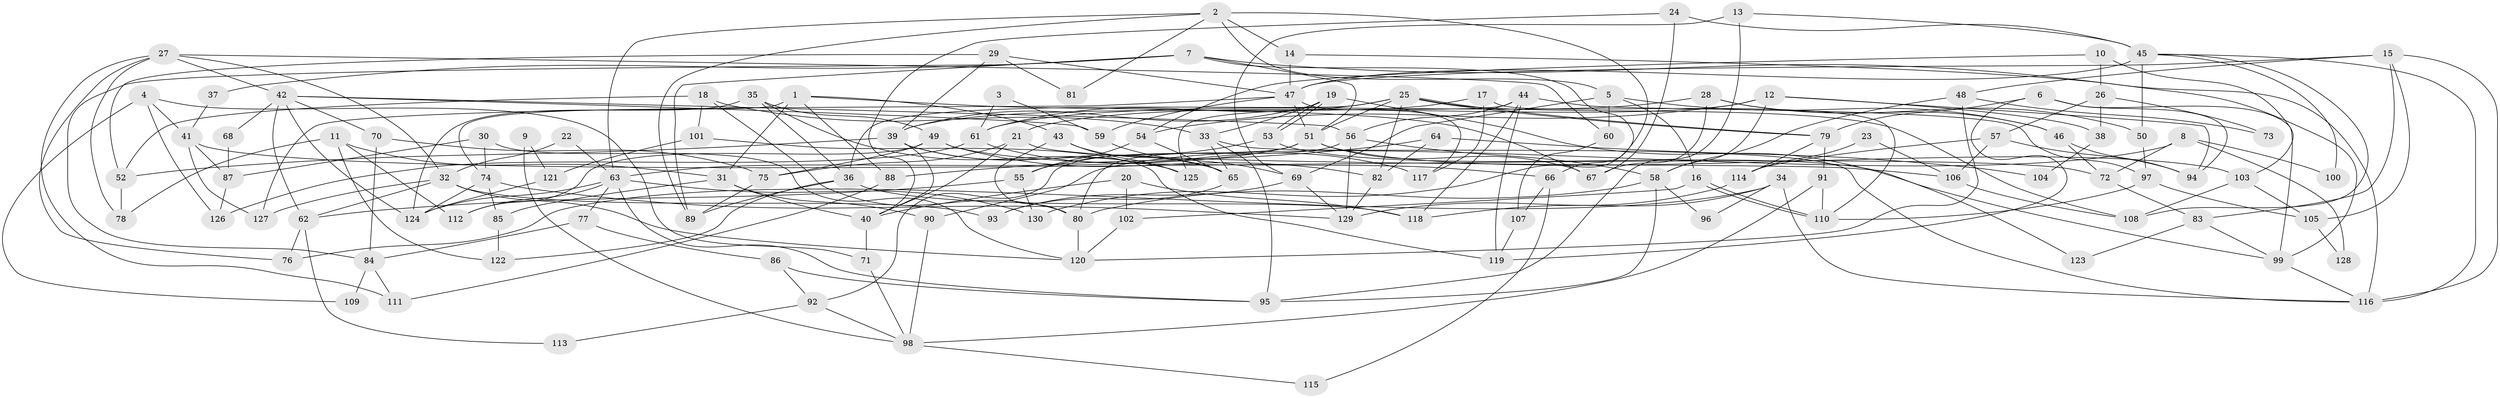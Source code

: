 // coarse degree distribution, {7: 0.1346153846153846, 14: 0.019230769230769232, 6: 0.09615384615384616, 5: 0.038461538461538464, 4: 0.15384615384615385, 9: 0.057692307692307696, 17: 0.019230769230769232, 8: 0.15384615384615385, 10: 0.038461538461538464, 11: 0.038461538461538464, 2: 0.11538461538461539, 3: 0.1346153846153846}
// Generated by graph-tools (version 1.1) at 2025/50/03/04/25 22:50:48]
// undirected, 130 vertices, 260 edges
graph export_dot {
  node [color=gray90,style=filled];
  1;
  2;
  3;
  4;
  5;
  6;
  7;
  8;
  9;
  10;
  11;
  12;
  13;
  14;
  15;
  16;
  17;
  18;
  19;
  20;
  21;
  22;
  23;
  24;
  25;
  26;
  27;
  28;
  29;
  30;
  31;
  32;
  33;
  34;
  35;
  36;
  37;
  38;
  39;
  40;
  41;
  42;
  43;
  44;
  45;
  46;
  47;
  48;
  49;
  50;
  51;
  52;
  53;
  54;
  55;
  56;
  57;
  58;
  59;
  60;
  61;
  62;
  63;
  64;
  65;
  66;
  67;
  68;
  69;
  70;
  71;
  72;
  73;
  74;
  75;
  76;
  77;
  78;
  79;
  80;
  81;
  82;
  83;
  84;
  85;
  86;
  87;
  88;
  89;
  90;
  91;
  92;
  93;
  94;
  95;
  96;
  97;
  98;
  99;
  100;
  101;
  102;
  103;
  104;
  105;
  106;
  107;
  108;
  109;
  110;
  111;
  112;
  113;
  114;
  115;
  116;
  117;
  118;
  119;
  120;
  121;
  122;
  123;
  124;
  125;
  126;
  127;
  128;
  129;
  130;
  1 -- 74;
  1 -- 43;
  1 -- 31;
  1 -- 67;
  1 -- 88;
  2 -- 63;
  2 -- 14;
  2 -- 5;
  2 -- 81;
  2 -- 89;
  2 -- 130;
  3 -- 61;
  3 -- 59;
  4 -- 41;
  4 -- 126;
  4 -- 71;
  4 -- 109;
  5 -- 69;
  5 -- 16;
  5 -- 46;
  5 -- 60;
  6 -- 119;
  6 -- 94;
  6 -- 79;
  6 -- 99;
  7 -- 89;
  7 -- 51;
  7 -- 37;
  7 -- 66;
  7 -- 84;
  7 -- 116;
  8 -- 72;
  8 -- 90;
  8 -- 100;
  8 -- 128;
  9 -- 121;
  9 -- 98;
  10 -- 103;
  10 -- 54;
  10 -- 26;
  11 -- 112;
  11 -- 78;
  11 -- 31;
  11 -- 122;
  12 -- 58;
  12 -- 54;
  12 -- 21;
  12 -- 38;
  12 -- 94;
  13 -- 45;
  13 -- 69;
  13 -- 95;
  14 -- 99;
  14 -- 47;
  15 -- 47;
  15 -- 116;
  15 -- 48;
  15 -- 83;
  15 -- 105;
  16 -- 110;
  16 -- 110;
  16 -- 102;
  17 -- 110;
  17 -- 39;
  17 -- 117;
  18 -- 52;
  18 -- 80;
  18 -- 33;
  18 -- 101;
  19 -- 33;
  19 -- 53;
  19 -- 53;
  19 -- 39;
  19 -- 123;
  20 -- 40;
  20 -- 102;
  20 -- 118;
  21 -- 40;
  21 -- 75;
  21 -- 106;
  22 -- 32;
  22 -- 63;
  23 -- 106;
  23 -- 114;
  24 -- 45;
  24 -- 40;
  24 -- 67;
  25 -- 79;
  25 -- 79;
  25 -- 36;
  25 -- 51;
  25 -- 61;
  25 -- 82;
  25 -- 108;
  26 -- 57;
  26 -- 38;
  26 -- 73;
  27 -- 76;
  27 -- 42;
  27 -- 32;
  27 -- 60;
  27 -- 78;
  27 -- 111;
  28 -- 50;
  28 -- 67;
  28 -- 46;
  28 -- 61;
  29 -- 47;
  29 -- 39;
  29 -- 52;
  29 -- 81;
  30 -- 120;
  30 -- 74;
  30 -- 87;
  31 -- 40;
  31 -- 85;
  31 -- 90;
  32 -- 62;
  32 -- 93;
  32 -- 120;
  32 -- 127;
  33 -- 116;
  33 -- 65;
  33 -- 95;
  34 -- 118;
  34 -- 116;
  34 -- 76;
  34 -- 96;
  35 -- 36;
  35 -- 125;
  35 -- 49;
  35 -- 124;
  36 -- 122;
  36 -- 118;
  36 -- 89;
  37 -- 41;
  38 -- 104;
  39 -- 40;
  39 -- 52;
  39 -- 65;
  39 -- 125;
  40 -- 71;
  41 -- 72;
  41 -- 127;
  41 -- 87;
  42 -- 56;
  42 -- 124;
  42 -- 59;
  42 -- 62;
  42 -- 68;
  42 -- 70;
  43 -- 65;
  43 -- 80;
  43 -- 125;
  44 -- 56;
  44 -- 125;
  44 -- 97;
  44 -- 118;
  44 -- 119;
  45 -- 108;
  45 -- 47;
  45 -- 50;
  45 -- 100;
  45 -- 116;
  46 -- 72;
  46 -- 94;
  47 -- 117;
  47 -- 51;
  47 -- 59;
  47 -- 127;
  48 -- 120;
  48 -- 58;
  48 -- 73;
  49 -- 75;
  49 -- 66;
  49 -- 82;
  49 -- 112;
  50 -- 97;
  51 -- 67;
  51 -- 63;
  51 -- 80;
  51 -- 103;
  52 -- 78;
  53 -- 99;
  53 -- 55;
  54 -- 65;
  54 -- 55;
  55 -- 130;
  55 -- 62;
  56 -- 129;
  56 -- 58;
  56 -- 92;
  57 -- 94;
  57 -- 114;
  57 -- 106;
  58 -- 95;
  58 -- 80;
  58 -- 96;
  59 -- 69;
  60 -- 107;
  61 -- 117;
  61 -- 126;
  62 -- 76;
  62 -- 113;
  63 -- 95;
  63 -- 77;
  63 -- 112;
  63 -- 124;
  63 -- 130;
  64 -- 82;
  64 -- 88;
  64 -- 104;
  65 -- 93;
  66 -- 107;
  66 -- 115;
  68 -- 87;
  69 -- 93;
  69 -- 129;
  70 -- 75;
  70 -- 84;
  71 -- 98;
  72 -- 83;
  74 -- 124;
  74 -- 129;
  74 -- 85;
  75 -- 89;
  77 -- 84;
  77 -- 86;
  79 -- 91;
  79 -- 114;
  80 -- 120;
  82 -- 129;
  83 -- 99;
  83 -- 123;
  84 -- 109;
  84 -- 111;
  85 -- 122;
  86 -- 95;
  86 -- 92;
  87 -- 126;
  88 -- 111;
  90 -- 98;
  91 -- 110;
  91 -- 98;
  92 -- 98;
  92 -- 113;
  97 -- 105;
  97 -- 110;
  98 -- 115;
  99 -- 116;
  101 -- 119;
  101 -- 121;
  102 -- 120;
  103 -- 108;
  103 -- 105;
  105 -- 128;
  106 -- 108;
  107 -- 119;
  114 -- 129;
  121 -- 124;
}
